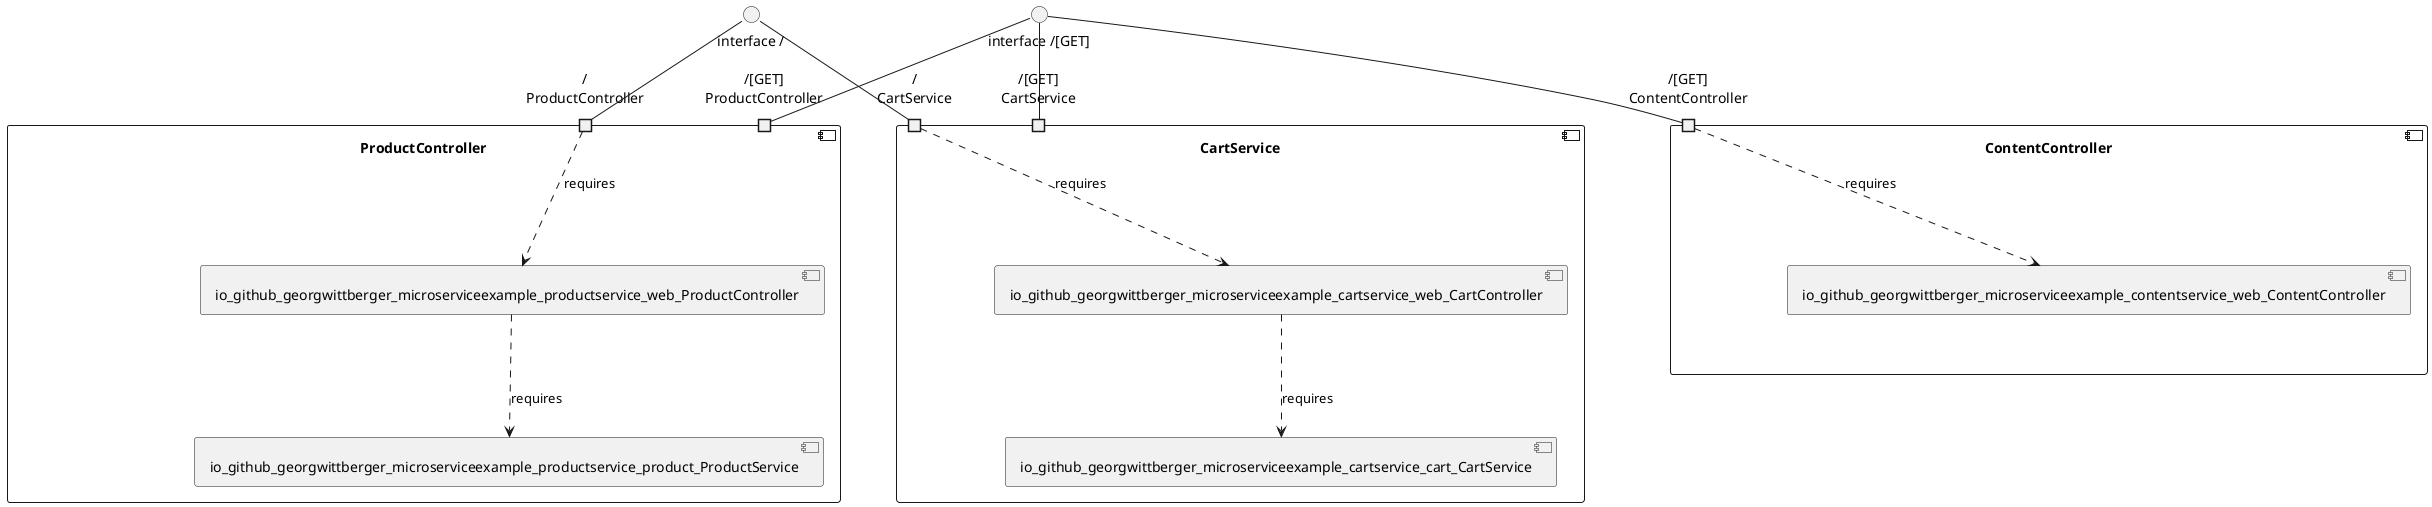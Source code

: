 @startuml
skinparam fixCircleLabelOverlapping true
component "CartService\n\n\n\n\n\n" {
[io_github_georgwittberger_microserviceexample_cartservice_web_CartController]
[io_github_georgwittberger_microserviceexample_cartservice_cart_CartService]
portin "/[GET]\nCartService"
portin "/\nCartService"
[io_github_georgwittberger_microserviceexample_cartservice_web_CartController]..>[io_github_georgwittberger_microserviceexample_cartservice_cart_CartService] : requires
"/\nCartService"..>[io_github_georgwittberger_microserviceexample_cartservice_web_CartController] : requires
}
"interface /[GET]"--"/[GET]\nCartService"
"interface /"--"/\nCartService"
component "ContentController\n\n\n\n\n\n" {
[io_github_georgwittberger_microserviceexample_contentservice_web_ContentController]
portin "/[GET]\nContentController"
"/[GET]\nContentController"..>[io_github_georgwittberger_microserviceexample_contentservice_web_ContentController] : requires
}
"interface /[GET]"--"/[GET]\nContentController"
component "ProductController\n\n\n\n\n\n" {
[io_github_georgwittberger_microserviceexample_productservice_web_ProductController]
[io_github_georgwittberger_microserviceexample_productservice_product_ProductService]
portin "/[GET]\nProductController"
portin "/\nProductController"
[io_github_georgwittberger_microserviceexample_productservice_web_ProductController]..>[io_github_georgwittberger_microserviceexample_productservice_product_ProductService] : requires
"/\nProductController"..>[io_github_georgwittberger_microserviceexample_productservice_web_ProductController] : requires
}
"interface /[GET]"--"/[GET]\nProductController"
"interface /"--"/\nProductController"

@enduml
